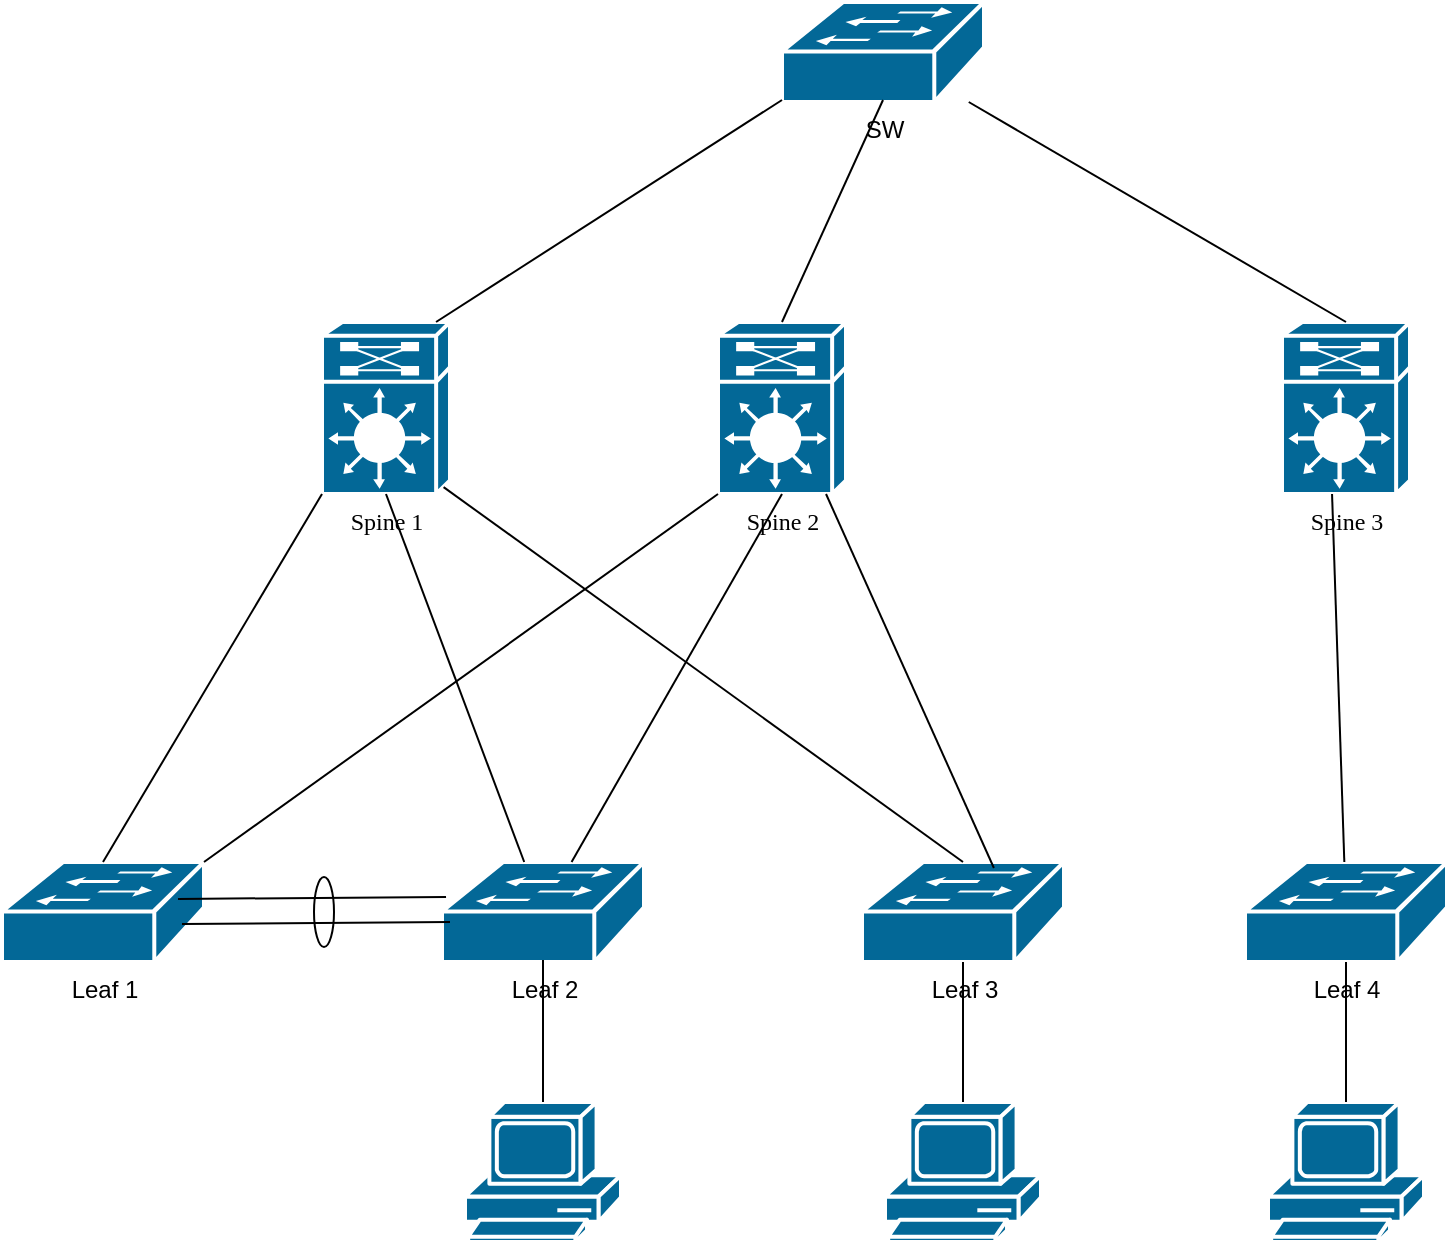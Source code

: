 <mxfile version="20.4.1" type="github">
  <diagram name="Page-1" id="c37626ed-c26b-45fb-9056-f9ebc6bb27b6">
    <mxGraphModel dx="1186" dy="713" grid="1" gridSize="10" guides="1" tooltips="1" connect="1" arrows="1" fold="1" page="1" pageScale="1" pageWidth="1100" pageHeight="850" background="none" math="0" shadow="0">
      <root>
        <mxCell id="0" />
        <mxCell id="1" parent="0" />
        <mxCell id="1c7a67bf8fd3230f-1" value="Spine 1" style="shape=mxgraph.cisco.misc.route_switch_processor;html=1;dashed=0;fillColor=#036897;strokeColor=#ffffff;strokeWidth=2;verticalLabelPosition=bottom;verticalAlign=top;rounded=0;shadow=0;comic=0;fontFamily=Verdana;fontSize=12;" parent="1" vertex="1">
          <mxGeometry x="360" y="300" width="64" height="86" as="geometry" />
        </mxCell>
        <mxCell id="1c7a67bf8fd3230f-2" value="Spine 2" style="shape=mxgraph.cisco.misc.route_switch_processor;html=1;dashed=0;fillColor=#036897;strokeColor=#ffffff;strokeWidth=2;verticalLabelPosition=bottom;verticalAlign=top;rounded=0;shadow=0;comic=0;fontFamily=Verdana;fontSize=12;" parent="1" vertex="1">
          <mxGeometry x="558" y="300" width="64" height="86" as="geometry" />
        </mxCell>
        <mxCell id="1c7a67bf8fd3230f-3" value="Spine 3" style="shape=mxgraph.cisco.misc.route_switch_processor;html=1;dashed=0;fillColor=#036897;strokeColor=#ffffff;strokeWidth=2;verticalLabelPosition=bottom;verticalAlign=top;rounded=0;shadow=0;comic=0;fontFamily=Verdana;fontSize=12;" parent="1" vertex="1">
          <mxGeometry x="840" y="300" width="64" height="86" as="geometry" />
        </mxCell>
        <mxCell id="r4_3W9p4BKCUyTpib6Uq-3" value="Leaf 1" style="shape=mxgraph.cisco.switches.workgroup_switch;sketch=0;html=1;pointerEvents=1;dashed=0;fillColor=#036897;strokeColor=#ffffff;strokeWidth=2;verticalLabelPosition=bottom;verticalAlign=top;align=center;outlineConnect=0;" parent="1" vertex="1">
          <mxGeometry x="200" y="570" width="101" height="50" as="geometry" />
        </mxCell>
        <mxCell id="r4_3W9p4BKCUyTpib6Uq-4" value="Leaf 2" style="shape=mxgraph.cisco.switches.workgroup_switch;sketch=0;html=1;pointerEvents=1;dashed=0;fillColor=#036897;strokeColor=#ffffff;strokeWidth=2;verticalLabelPosition=bottom;verticalAlign=top;align=center;outlineConnect=0;" parent="1" vertex="1">
          <mxGeometry x="420" y="570" width="101" height="50" as="geometry" />
        </mxCell>
        <mxCell id="r4_3W9p4BKCUyTpib6Uq-5" value="Leaf 3" style="shape=mxgraph.cisco.switches.workgroup_switch;sketch=0;html=1;pointerEvents=1;dashed=0;fillColor=#036897;strokeColor=#ffffff;strokeWidth=2;verticalLabelPosition=bottom;verticalAlign=top;align=center;outlineConnect=0;" parent="1" vertex="1">
          <mxGeometry x="630" y="570" width="101" height="50" as="geometry" />
        </mxCell>
        <mxCell id="r4_3W9p4BKCUyTpib6Uq-6" value="Leaf 4" style="shape=mxgraph.cisco.switches.workgroup_switch;sketch=0;html=1;pointerEvents=1;dashed=0;fillColor=#036897;strokeColor=#ffffff;strokeWidth=2;verticalLabelPosition=bottom;verticalAlign=top;align=center;outlineConnect=0;" parent="1" vertex="1">
          <mxGeometry x="821.5" y="570" width="101" height="50" as="geometry" />
        </mxCell>
        <mxCell id="r4_3W9p4BKCUyTpib6Uq-9" value="" style="endArrow=none;html=1;rounded=0;entryX=0;entryY=1;entryDx=0;entryDy=0;entryPerimeter=0;exitX=0.5;exitY=0;exitDx=0;exitDy=0;exitPerimeter=0;" parent="1" source="r4_3W9p4BKCUyTpib6Uq-3" target="1c7a67bf8fd3230f-1" edge="1">
          <mxGeometry width="50" height="50" relative="1" as="geometry">
            <mxPoint x="580" y="570" as="sourcePoint" />
            <mxPoint x="630" y="520" as="targetPoint" />
          </mxGeometry>
        </mxCell>
        <mxCell id="r4_3W9p4BKCUyTpib6Uq-10" value="" style="endArrow=none;html=1;rounded=0;entryX=0.5;entryY=1;entryDx=0;entryDy=0;entryPerimeter=0;" parent="1" source="r4_3W9p4BKCUyTpib6Uq-4" target="1c7a67bf8fd3230f-2" edge="1">
          <mxGeometry width="50" height="50" relative="1" as="geometry">
            <mxPoint x="340" y="560" as="sourcePoint" />
            <mxPoint x="370" y="396" as="targetPoint" />
          </mxGeometry>
        </mxCell>
        <mxCell id="r4_3W9p4BKCUyTpib6Uq-11" value="" style="endArrow=none;html=1;rounded=0;entryX=0.5;entryY=1;entryDx=0;entryDy=0;entryPerimeter=0;" parent="1" source="r4_3W9p4BKCUyTpib6Uq-4" target="1c7a67bf8fd3230f-1" edge="1">
          <mxGeometry width="50" height="50" relative="1" as="geometry">
            <mxPoint x="270.5" y="590" as="sourcePoint" />
            <mxPoint x="380" y="406" as="targetPoint" />
          </mxGeometry>
        </mxCell>
        <mxCell id="r4_3W9p4BKCUyTpib6Uq-12" value="" style="endArrow=none;html=1;rounded=0;entryX=0.95;entryY=0.96;entryDx=0;entryDy=0;entryPerimeter=0;exitX=0.5;exitY=0;exitDx=0;exitDy=0;exitPerimeter=0;" parent="1" source="r4_3W9p4BKCUyTpib6Uq-5" target="1c7a67bf8fd3230f-1" edge="1">
          <mxGeometry width="50" height="50" relative="1" as="geometry">
            <mxPoint x="280.5" y="600" as="sourcePoint" />
            <mxPoint x="390" y="416" as="targetPoint" />
          </mxGeometry>
        </mxCell>
        <mxCell id="r4_3W9p4BKCUyTpib6Uq-13" value="" style="endArrow=none;html=1;rounded=0;entryX=0.844;entryY=1;entryDx=0;entryDy=0;entryPerimeter=0;exitX=0.653;exitY=0.06;exitDx=0;exitDy=0;exitPerimeter=0;" parent="1" source="r4_3W9p4BKCUyTpib6Uq-5" target="1c7a67bf8fd3230f-2" edge="1">
          <mxGeometry width="50" height="50" relative="1" as="geometry">
            <mxPoint x="290.5" y="610" as="sourcePoint" />
            <mxPoint x="400" y="426" as="targetPoint" />
          </mxGeometry>
        </mxCell>
        <mxCell id="r4_3W9p4BKCUyTpib6Uq-14" value="" style="endArrow=none;html=1;rounded=0;entryX=0;entryY=1;entryDx=0;entryDy=0;entryPerimeter=0;exitX=1;exitY=0;exitDx=0;exitDy=0;exitPerimeter=0;" parent="1" source="r4_3W9p4BKCUyTpib6Uq-3" target="1c7a67bf8fd3230f-2" edge="1">
          <mxGeometry width="50" height="50" relative="1" as="geometry">
            <mxPoint x="300.5" y="620" as="sourcePoint" />
            <mxPoint x="410" y="436" as="targetPoint" />
          </mxGeometry>
        </mxCell>
        <mxCell id="FWNQOSI2nXPtpdJuQZdf-1" value="" style="endArrow=none;html=1;rounded=0;entryX=0.391;entryY=1;entryDx=0;entryDy=0;entryPerimeter=0;" edge="1" parent="1" source="r4_3W9p4BKCUyTpib6Uq-6" target="1c7a67bf8fd3230f-3">
          <mxGeometry width="50" height="50" relative="1" as="geometry">
            <mxPoint x="705.953" y="583" as="sourcePoint" />
            <mxPoint x="622.016" y="396" as="targetPoint" />
          </mxGeometry>
        </mxCell>
        <mxCell id="FWNQOSI2nXPtpdJuQZdf-2" value="SW" style="shape=mxgraph.cisco.switches.workgroup_switch;sketch=0;html=1;pointerEvents=1;dashed=0;fillColor=#036897;strokeColor=#ffffff;strokeWidth=2;verticalLabelPosition=bottom;verticalAlign=top;align=center;outlineConnect=0;" vertex="1" parent="1">
          <mxGeometry x="590" y="140" width="101" height="50" as="geometry" />
        </mxCell>
        <mxCell id="FWNQOSI2nXPtpdJuQZdf-3" value="" style="endArrow=none;html=1;rounded=0;exitX=0.5;exitY=0;exitDx=0;exitDy=0;exitPerimeter=0;" edge="1" parent="1" source="1c7a67bf8fd3230f-3" target="FWNQOSI2nXPtpdJuQZdf-2">
          <mxGeometry width="50" height="50" relative="1" as="geometry">
            <mxPoint x="881.166" y="580" as="sourcePoint" />
            <mxPoint x="875.024" y="396" as="targetPoint" />
          </mxGeometry>
        </mxCell>
        <mxCell id="FWNQOSI2nXPtpdJuQZdf-4" value="" style="endArrow=none;html=1;rounded=0;exitX=0.5;exitY=0;exitDx=0;exitDy=0;exitPerimeter=0;entryX=0.5;entryY=0.98;entryDx=0;entryDy=0;entryPerimeter=0;" edge="1" parent="1" source="1c7a67bf8fd3230f-2" target="FWNQOSI2nXPtpdJuQZdf-2">
          <mxGeometry width="50" height="50" relative="1" as="geometry">
            <mxPoint x="882" y="310" as="sourcePoint" />
            <mxPoint x="693.37" y="200" as="targetPoint" />
          </mxGeometry>
        </mxCell>
        <mxCell id="FWNQOSI2nXPtpdJuQZdf-5" value="" style="endArrow=none;html=1;rounded=0;exitX=0.891;exitY=0;exitDx=0;exitDy=0;exitPerimeter=0;entryX=0;entryY=0.98;entryDx=0;entryDy=0;entryPerimeter=0;" edge="1" parent="1" source="1c7a67bf8fd3230f-1" target="FWNQOSI2nXPtpdJuQZdf-2">
          <mxGeometry width="50" height="50" relative="1" as="geometry">
            <mxPoint x="892" y="320" as="sourcePoint" />
            <mxPoint x="703.37" y="210" as="targetPoint" />
          </mxGeometry>
        </mxCell>
        <mxCell id="FWNQOSI2nXPtpdJuQZdf-6" value="" style="endArrow=none;html=1;rounded=0;exitX=-0.031;exitY=0.349;exitDx=0;exitDy=0;exitPerimeter=0;entryX=0.969;entryY=0.36;entryDx=0;entryDy=0;entryPerimeter=0;" edge="1" parent="1">
          <mxGeometry width="50" height="50" relative="1" as="geometry">
            <mxPoint x="422.016" y="587.514" as="sourcePoint" />
            <mxPoint x="288.016" y="588.46" as="targetPoint" />
          </mxGeometry>
        </mxCell>
        <mxCell id="FWNQOSI2nXPtpdJuQZdf-7" value="" style="endArrow=none;html=1;rounded=0;exitX=-0.031;exitY=0.349;exitDx=0;exitDy=0;exitPerimeter=0;entryX=0.969;entryY=0.36;entryDx=0;entryDy=0;entryPerimeter=0;" edge="1" parent="1">
          <mxGeometry width="50" height="50" relative="1" as="geometry">
            <mxPoint x="423.996" y="600.004" as="sourcePoint" />
            <mxPoint x="289.996" y="600.95" as="targetPoint" />
          </mxGeometry>
        </mxCell>
        <mxCell id="FWNQOSI2nXPtpdJuQZdf-8" value="" style="ellipse;whiteSpace=wrap;html=1;fillColor=none;" vertex="1" parent="1">
          <mxGeometry x="356" y="577.5" width="10" height="35" as="geometry" />
        </mxCell>
        <mxCell id="FWNQOSI2nXPtpdJuQZdf-10" value="" style="shape=mxgraph.cisco.computers_and_peripherals.pc;sketch=0;html=1;pointerEvents=1;dashed=0;fillColor=#036897;strokeColor=#ffffff;strokeWidth=2;verticalLabelPosition=bottom;verticalAlign=top;align=center;outlineConnect=0;" vertex="1" parent="1">
          <mxGeometry x="431.5" y="690" width="78" height="70" as="geometry" />
        </mxCell>
        <mxCell id="FWNQOSI2nXPtpdJuQZdf-11" value="" style="shape=mxgraph.cisco.computers_and_peripherals.pc;sketch=0;html=1;pointerEvents=1;dashed=0;fillColor=#036897;strokeColor=#ffffff;strokeWidth=2;verticalLabelPosition=bottom;verticalAlign=top;align=center;outlineConnect=0;" vertex="1" parent="1">
          <mxGeometry x="833" y="690" width="78" height="70" as="geometry" />
        </mxCell>
        <mxCell id="FWNQOSI2nXPtpdJuQZdf-12" value="" style="shape=mxgraph.cisco.computers_and_peripherals.pc;sketch=0;html=1;pointerEvents=1;dashed=0;fillColor=#036897;strokeColor=#ffffff;strokeWidth=2;verticalLabelPosition=bottom;verticalAlign=top;align=center;outlineConnect=0;" vertex="1" parent="1">
          <mxGeometry x="641.5" y="690" width="78" height="70" as="geometry" />
        </mxCell>
        <mxCell id="FWNQOSI2nXPtpdJuQZdf-13" value="" style="endArrow=none;html=1;rounded=0;entryX=0.5;entryY=0.98;entryDx=0;entryDy=0;entryPerimeter=0;" edge="1" parent="1" source="FWNQOSI2nXPtpdJuQZdf-10" target="r4_3W9p4BKCUyTpib6Uq-4">
          <mxGeometry width="50" height="50" relative="1" as="geometry">
            <mxPoint x="260.5" y="580" as="sourcePoint" />
            <mxPoint x="370" y="396" as="targetPoint" />
          </mxGeometry>
        </mxCell>
        <mxCell id="FWNQOSI2nXPtpdJuQZdf-14" value="" style="endArrow=none;html=1;rounded=0;" edge="1" parent="1" source="FWNQOSI2nXPtpdJuQZdf-12" target="r4_3W9p4BKCUyTpib6Uq-5">
          <mxGeometry width="50" height="50" relative="1" as="geometry">
            <mxPoint x="488.203" y="700" as="sourcePoint" />
            <mxPoint x="480.5" y="629" as="targetPoint" />
          </mxGeometry>
        </mxCell>
        <mxCell id="FWNQOSI2nXPtpdJuQZdf-15" value="" style="endArrow=none;html=1;rounded=0;" edge="1" parent="1" source="FWNQOSI2nXPtpdJuQZdf-11" target="r4_3W9p4BKCUyTpib6Uq-6">
          <mxGeometry width="50" height="50" relative="1" as="geometry">
            <mxPoint x="498.203" y="710" as="sourcePoint" />
            <mxPoint x="490.5" y="639" as="targetPoint" />
          </mxGeometry>
        </mxCell>
      </root>
    </mxGraphModel>
  </diagram>
</mxfile>
